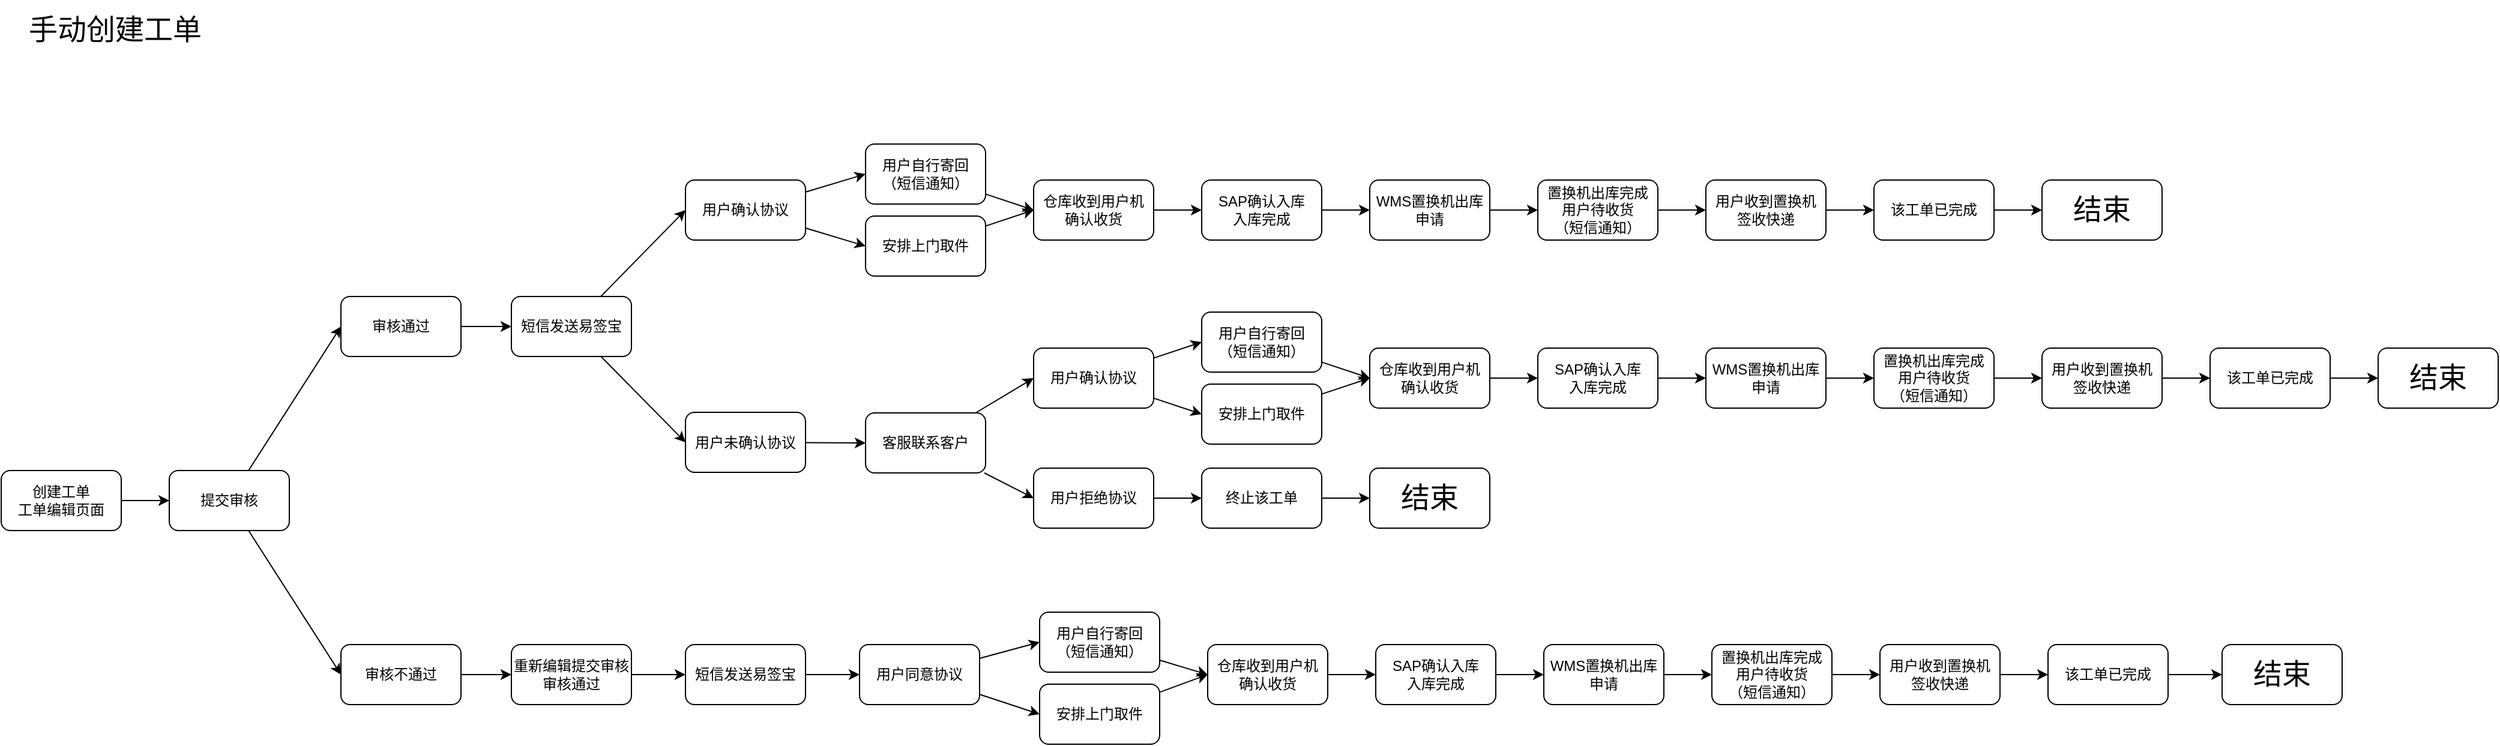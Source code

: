 <mxfile version="14.9.0" type="github"><diagram name="Page-1" id="8ce9d11a-91a2-4d17-14d8-a56ed91bf033"><mxGraphModel dx="1038" dy="547" grid="1" gridSize="10" guides="1" tooltips="1" connect="1" arrows="1" fold="1" page="1" pageScale="1" pageWidth="1169" pageHeight="827" background="none" math="0" shadow="0"><root><mxCell id="0"/><mxCell id="1" parent="0"/><mxCell id="AwNw5JYC8Uk12WGBqzZV-2" value="&lt;font style=&quot;font-size: 24px&quot;&gt;手动创建工单&lt;/font&gt;" style="text;html=1;strokeColor=none;fillColor=none;align=center;verticalAlign=middle;whiteSpace=wrap;rounded=0;" parent="1" vertex="1"><mxGeometry x="60" y="70" width="190" height="50" as="geometry"/></mxCell><mxCell id="AwNw5JYC8Uk12WGBqzZV-77" style="edgeStyle=orthogonalEdgeStyle;rounded=0;orthogonalLoop=1;jettySize=auto;html=1;entryX=0;entryY=0.5;entryDx=0;entryDy=0;" parent="1" source="AwNw5JYC8Uk12WGBqzZV-7" target="AwNw5JYC8Uk12WGBqzZV-25" edge="1"><mxGeometry relative="1" as="geometry"/></mxCell><mxCell id="AwNw5JYC8Uk12WGBqzZV-7" value="创建工单&lt;br&gt;工单编辑页面" style="rounded=1;whiteSpace=wrap;html=1;" parent="1" vertex="1"><mxGeometry x="60" y="462" width="100" height="50" as="geometry"/></mxCell><mxCell id="AwNw5JYC8Uk12WGBqzZV-78" style="rounded=0;orthogonalLoop=1;jettySize=auto;html=1;entryX=0;entryY=0.5;entryDx=0;entryDy=0;" parent="1" source="AwNw5JYC8Uk12WGBqzZV-25" target="AwNw5JYC8Uk12WGBqzZV-26" edge="1"><mxGeometry relative="1" as="geometry"/></mxCell><mxCell id="AwNw5JYC8Uk12WGBqzZV-79" style="edgeStyle=none;rounded=0;orthogonalLoop=1;jettySize=auto;html=1;entryX=0;entryY=0.5;entryDx=0;entryDy=0;" parent="1" source="AwNw5JYC8Uk12WGBqzZV-25" target="AwNw5JYC8Uk12WGBqzZV-41" edge="1"><mxGeometry relative="1" as="geometry"/></mxCell><mxCell id="AwNw5JYC8Uk12WGBqzZV-25" value="提交审核" style="rounded=1;whiteSpace=wrap;html=1;" parent="1" vertex="1"><mxGeometry x="200" y="462" width="100" height="50" as="geometry"/></mxCell><mxCell id="AwNw5JYC8Uk12WGBqzZV-80" style="edgeStyle=none;rounded=0;orthogonalLoop=1;jettySize=auto;html=1;entryX=0;entryY=0.5;entryDx=0;entryDy=0;" parent="1" source="AwNw5JYC8Uk12WGBqzZV-26" target="AwNw5JYC8Uk12WGBqzZV-28" edge="1"><mxGeometry relative="1" as="geometry"/></mxCell><mxCell id="AwNw5JYC8Uk12WGBqzZV-26" value="审核通过" style="rounded=1;whiteSpace=wrap;html=1;" parent="1" vertex="1"><mxGeometry x="343" y="317" width="100" height="50" as="geometry"/></mxCell><mxCell id="AwNw5JYC8Uk12WGBqzZV-81" style="edgeStyle=none;rounded=0;orthogonalLoop=1;jettySize=auto;html=1;entryX=0;entryY=0.5;entryDx=0;entryDy=0;" parent="1" source="AwNw5JYC8Uk12WGBqzZV-28" target="AwNw5JYC8Uk12WGBqzZV-29" edge="1"><mxGeometry relative="1" as="geometry"/></mxCell><mxCell id="AwNw5JYC8Uk12WGBqzZV-82" style="edgeStyle=none;rounded=0;orthogonalLoop=1;jettySize=auto;html=1;entryX=0;entryY=0.5;entryDx=0;entryDy=0;" parent="1" source="AwNw5JYC8Uk12WGBqzZV-28" target="AwNw5JYC8Uk12WGBqzZV-54" edge="1"><mxGeometry relative="1" as="geometry"/></mxCell><mxCell id="AwNw5JYC8Uk12WGBqzZV-28" value="短信发送易签宝" style="rounded=1;whiteSpace=wrap;html=1;" parent="1" vertex="1"><mxGeometry x="485" y="317" width="100" height="50" as="geometry"/></mxCell><mxCell id="AwNw5JYC8Uk12WGBqzZV-83" style="edgeStyle=none;rounded=0;orthogonalLoop=1;jettySize=auto;html=1;entryX=0;entryY=0.5;entryDx=0;entryDy=0;" parent="1" source="AwNw5JYC8Uk12WGBqzZV-29" target="AwNw5JYC8Uk12WGBqzZV-30" edge="1"><mxGeometry relative="1" as="geometry"/></mxCell><mxCell id="AwNw5JYC8Uk12WGBqzZV-84" style="edgeStyle=none;rounded=0;orthogonalLoop=1;jettySize=auto;html=1;entryX=0;entryY=0.5;entryDx=0;entryDy=0;" parent="1" source="AwNw5JYC8Uk12WGBqzZV-29" target="AwNw5JYC8Uk12WGBqzZV-31" edge="1"><mxGeometry relative="1" as="geometry"/></mxCell><mxCell id="AwNw5JYC8Uk12WGBqzZV-29" value="用户确认协议" style="rounded=1;whiteSpace=wrap;html=1;" parent="1" vertex="1"><mxGeometry x="630" y="220" width="100" height="50" as="geometry"/></mxCell><mxCell id="AwNw5JYC8Uk12WGBqzZV-87" style="edgeStyle=none;rounded=0;orthogonalLoop=1;jettySize=auto;html=1;entryX=0;entryY=0.5;entryDx=0;entryDy=0;" parent="1" source="AwNw5JYC8Uk12WGBqzZV-32" target="AwNw5JYC8Uk12WGBqzZV-34" edge="1"><mxGeometry relative="1" as="geometry"/></mxCell><mxCell id="AwNw5JYC8Uk12WGBqzZV-32" value="仓库收到用户机&lt;br&gt;确认收货" style="rounded=1;whiteSpace=wrap;html=1;" parent="1" vertex="1"><mxGeometry x="920" y="220" width="100" height="50" as="geometry"/></mxCell><mxCell id="AwNw5JYC8Uk12WGBqzZV-33" value="" style="group" parent="1" vertex="1" connectable="0"><mxGeometry x="780" y="190" width="100" height="110" as="geometry"/></mxCell><mxCell id="AwNw5JYC8Uk12WGBqzZV-30" value="用户自行寄回&lt;br&gt;（短信通知）" style="rounded=1;whiteSpace=wrap;html=1;" parent="AwNw5JYC8Uk12WGBqzZV-33" vertex="1"><mxGeometry width="100" height="50" as="geometry"/></mxCell><mxCell id="AwNw5JYC8Uk12WGBqzZV-31" value="安排上门取件" style="rounded=1;whiteSpace=wrap;html=1;" parent="AwNw5JYC8Uk12WGBqzZV-33" vertex="1"><mxGeometry y="60" width="100" height="50" as="geometry"/></mxCell><mxCell id="AwNw5JYC8Uk12WGBqzZV-88" style="edgeStyle=none;rounded=0;orthogonalLoop=1;jettySize=auto;html=1;entryX=0;entryY=0.5;entryDx=0;entryDy=0;" parent="1" source="AwNw5JYC8Uk12WGBqzZV-34" target="AwNw5JYC8Uk12WGBqzZV-35" edge="1"><mxGeometry relative="1" as="geometry"/></mxCell><mxCell id="AwNw5JYC8Uk12WGBqzZV-34" value="SAP确认入库&lt;br&gt;入库完成" style="rounded=1;whiteSpace=wrap;html=1;" parent="1" vertex="1"><mxGeometry x="1060" y="220" width="100" height="50" as="geometry"/></mxCell><mxCell id="AwNw5JYC8Uk12WGBqzZV-89" style="edgeStyle=none;rounded=0;orthogonalLoop=1;jettySize=auto;html=1;entryX=0;entryY=0.5;entryDx=0;entryDy=0;" parent="1" source="AwNw5JYC8Uk12WGBqzZV-35" target="AwNw5JYC8Uk12WGBqzZV-36" edge="1"><mxGeometry relative="1" as="geometry"/></mxCell><mxCell id="AwNw5JYC8Uk12WGBqzZV-35" value="WMS置换机出库申请" style="rounded=1;whiteSpace=wrap;html=1;" parent="1" vertex="1"><mxGeometry x="1200" y="220" width="100" height="50" as="geometry"/></mxCell><mxCell id="AwNw5JYC8Uk12WGBqzZV-90" style="edgeStyle=none;rounded=0;orthogonalLoop=1;jettySize=auto;html=1;entryX=0;entryY=0.5;entryDx=0;entryDy=0;" parent="1" source="AwNw5JYC8Uk12WGBqzZV-36" target="AwNw5JYC8Uk12WGBqzZV-38" edge="1"><mxGeometry relative="1" as="geometry"/></mxCell><mxCell id="AwNw5JYC8Uk12WGBqzZV-36" value="置换机出库完成&lt;br&gt;用户待收货&lt;br&gt;（短信通知）" style="rounded=1;whiteSpace=wrap;html=1;" parent="1" vertex="1"><mxGeometry x="1340" y="220" width="100" height="50" as="geometry"/></mxCell><mxCell id="AwNw5JYC8Uk12WGBqzZV-91" style="edgeStyle=none;rounded=0;orthogonalLoop=1;jettySize=auto;html=1;entryX=0;entryY=0.5;entryDx=0;entryDy=0;" parent="1" source="AwNw5JYC8Uk12WGBqzZV-38" target="AwNw5JYC8Uk12WGBqzZV-39" edge="1"><mxGeometry relative="1" as="geometry"/></mxCell><mxCell id="AwNw5JYC8Uk12WGBqzZV-38" value="用户收到置换机&lt;br&gt;签收快递" style="rounded=1;whiteSpace=wrap;html=1;" parent="1" vertex="1"><mxGeometry x="1480" y="220" width="100" height="50" as="geometry"/></mxCell><mxCell id="AwNw5JYC8Uk12WGBqzZV-92" style="edgeStyle=none;rounded=0;orthogonalLoop=1;jettySize=auto;html=1;entryX=0;entryY=0.5;entryDx=0;entryDy=0;" parent="1" source="AwNw5JYC8Uk12WGBqzZV-39" target="AwNw5JYC8Uk12WGBqzZV-66" edge="1"><mxGeometry relative="1" as="geometry"/></mxCell><mxCell id="AwNw5JYC8Uk12WGBqzZV-39" value="该工单已完成" style="rounded=1;whiteSpace=wrap;html=1;" parent="1" vertex="1"><mxGeometry x="1620" y="220" width="100" height="50" as="geometry"/></mxCell><mxCell id="AwNw5JYC8Uk12WGBqzZV-108" style="edgeStyle=none;rounded=0;orthogonalLoop=1;jettySize=auto;html=1;entryX=0;entryY=0.5;entryDx=0;entryDy=0;" parent="1" source="AwNw5JYC8Uk12WGBqzZV-41" target="AwNw5JYC8Uk12WGBqzZV-42" edge="1"><mxGeometry relative="1" as="geometry"/></mxCell><mxCell id="AwNw5JYC8Uk12WGBqzZV-41" value="审核不通过" style="rounded=1;whiteSpace=wrap;html=1;" parent="1" vertex="1"><mxGeometry x="343" y="607" width="100" height="50" as="geometry"/></mxCell><mxCell id="AwNw5JYC8Uk12WGBqzZV-109" style="edgeStyle=none;rounded=0;orthogonalLoop=1;jettySize=auto;html=1;entryX=0;entryY=0.5;entryDx=0;entryDy=0;" parent="1" source="AwNw5JYC8Uk12WGBqzZV-42" target="AwNw5JYC8Uk12WGBqzZV-43" edge="1"><mxGeometry relative="1" as="geometry"/></mxCell><mxCell id="AwNw5JYC8Uk12WGBqzZV-42" value="重新编辑提交审核&lt;br&gt;审核通过" style="rounded=1;whiteSpace=wrap;html=1;" parent="1" vertex="1"><mxGeometry x="485" y="607" width="100" height="50" as="geometry"/></mxCell><mxCell id="AwNw5JYC8Uk12WGBqzZV-110" style="edgeStyle=none;rounded=0;orthogonalLoop=1;jettySize=auto;html=1;entryX=0;entryY=0.5;entryDx=0;entryDy=0;" parent="1" source="AwNw5JYC8Uk12WGBqzZV-43" target="AwNw5JYC8Uk12WGBqzZV-44" edge="1"><mxGeometry relative="1" as="geometry"/></mxCell><mxCell id="AwNw5JYC8Uk12WGBqzZV-43" value="短信发送易签宝" style="rounded=1;whiteSpace=wrap;html=1;" parent="1" vertex="1"><mxGeometry x="630" y="607" width="100" height="50" as="geometry"/></mxCell><mxCell id="AwNw5JYC8Uk12WGBqzZV-111" style="edgeStyle=none;rounded=0;orthogonalLoop=1;jettySize=auto;html=1;entryX=0;entryY=0.5;entryDx=0;entryDy=0;" parent="1" source="AwNw5JYC8Uk12WGBqzZV-44" target="AwNw5JYC8Uk12WGBqzZV-47" edge="1"><mxGeometry relative="1" as="geometry"/></mxCell><mxCell id="AwNw5JYC8Uk12WGBqzZV-112" style="edgeStyle=none;rounded=0;orthogonalLoop=1;jettySize=auto;html=1;entryX=0;entryY=0.5;entryDx=0;entryDy=0;" parent="1" source="AwNw5JYC8Uk12WGBqzZV-44" target="AwNw5JYC8Uk12WGBqzZV-48" edge="1"><mxGeometry relative="1" as="geometry"/></mxCell><mxCell id="AwNw5JYC8Uk12WGBqzZV-44" value="用户同意协议" style="rounded=1;whiteSpace=wrap;html=1;" parent="1" vertex="1"><mxGeometry x="775" y="607" width="100" height="50" as="geometry"/></mxCell><mxCell id="AwNw5JYC8Uk12WGBqzZV-115" style="edgeStyle=none;rounded=0;orthogonalLoop=1;jettySize=auto;html=1;entryX=0;entryY=0.5;entryDx=0;entryDy=0;" parent="1" source="AwNw5JYC8Uk12WGBqzZV-45" target="AwNw5JYC8Uk12WGBqzZV-49" edge="1"><mxGeometry relative="1" as="geometry"/></mxCell><mxCell id="AwNw5JYC8Uk12WGBqzZV-45" value="仓库收到用户机&lt;br&gt;确认收货" style="rounded=1;whiteSpace=wrap;html=1;" parent="1" vertex="1"><mxGeometry x="1065" y="607" width="100" height="50" as="geometry"/></mxCell><mxCell id="AwNw5JYC8Uk12WGBqzZV-46" value="" style="group" parent="1" vertex="1" connectable="0"><mxGeometry x="925" y="580" width="100" height="110" as="geometry"/></mxCell><mxCell id="AwNw5JYC8Uk12WGBqzZV-47" value="用户自行寄回&lt;br&gt;（短信通知）" style="rounded=1;whiteSpace=wrap;html=1;" parent="AwNw5JYC8Uk12WGBqzZV-46" vertex="1"><mxGeometry width="100" height="50" as="geometry"/></mxCell><mxCell id="AwNw5JYC8Uk12WGBqzZV-48" value="安排上门取件" style="rounded=1;whiteSpace=wrap;html=1;" parent="AwNw5JYC8Uk12WGBqzZV-46" vertex="1"><mxGeometry y="60" width="100" height="50" as="geometry"/></mxCell><mxCell id="AwNw5JYC8Uk12WGBqzZV-116" style="edgeStyle=none;rounded=0;orthogonalLoop=1;jettySize=auto;html=1;" parent="1" source="AwNw5JYC8Uk12WGBqzZV-49" target="AwNw5JYC8Uk12WGBqzZV-50" edge="1"><mxGeometry relative="1" as="geometry"/></mxCell><mxCell id="AwNw5JYC8Uk12WGBqzZV-49" value="SAP确认入库&lt;br&gt;入库完成" style="rounded=1;whiteSpace=wrap;html=1;" parent="1" vertex="1"><mxGeometry x="1205" y="607" width="100" height="50" as="geometry"/></mxCell><mxCell id="AwNw5JYC8Uk12WGBqzZV-117" style="edgeStyle=none;rounded=0;orthogonalLoop=1;jettySize=auto;html=1;entryX=0;entryY=0.5;entryDx=0;entryDy=0;" parent="1" source="AwNw5JYC8Uk12WGBqzZV-50" target="AwNw5JYC8Uk12WGBqzZV-51" edge="1"><mxGeometry relative="1" as="geometry"/></mxCell><mxCell id="AwNw5JYC8Uk12WGBqzZV-50" value="WMS置换机出库申请" style="rounded=1;whiteSpace=wrap;html=1;" parent="1" vertex="1"><mxGeometry x="1345" y="607" width="100" height="50" as="geometry"/></mxCell><mxCell id="AwNw5JYC8Uk12WGBqzZV-118" style="edgeStyle=none;rounded=0;orthogonalLoop=1;jettySize=auto;html=1;entryX=0;entryY=0.5;entryDx=0;entryDy=0;" parent="1" source="AwNw5JYC8Uk12WGBqzZV-51" target="AwNw5JYC8Uk12WGBqzZV-52" edge="1"><mxGeometry relative="1" as="geometry"/></mxCell><mxCell id="AwNw5JYC8Uk12WGBqzZV-51" value="置换机出库完成&lt;br&gt;用户待收货&lt;br&gt;（短信通知）" style="rounded=1;whiteSpace=wrap;html=1;" parent="1" vertex="1"><mxGeometry x="1485" y="607" width="100" height="50" as="geometry"/></mxCell><mxCell id="AwNw5JYC8Uk12WGBqzZV-119" style="edgeStyle=none;rounded=0;orthogonalLoop=1;jettySize=auto;html=1;entryX=0;entryY=0.5;entryDx=0;entryDy=0;" parent="1" source="AwNw5JYC8Uk12WGBqzZV-52" target="AwNw5JYC8Uk12WGBqzZV-53" edge="1"><mxGeometry relative="1" as="geometry"/></mxCell><mxCell id="AwNw5JYC8Uk12WGBqzZV-52" value="用户收到置换机&lt;br&gt;签收快递" style="rounded=1;whiteSpace=wrap;html=1;" parent="1" vertex="1"><mxGeometry x="1625" y="607" width="100" height="50" as="geometry"/></mxCell><mxCell id="AwNw5JYC8Uk12WGBqzZV-121" style="edgeStyle=none;rounded=0;orthogonalLoop=1;jettySize=auto;html=1;entryX=0;entryY=0.5;entryDx=0;entryDy=0;" parent="1" source="AwNw5JYC8Uk12WGBqzZV-53" target="AwNw5JYC8Uk12WGBqzZV-120" edge="1"><mxGeometry relative="1" as="geometry"/></mxCell><mxCell id="AwNw5JYC8Uk12WGBqzZV-53" value="该工单已完成" style="rounded=1;whiteSpace=wrap;html=1;" parent="1" vertex="1"><mxGeometry x="1765" y="607" width="100" height="50" as="geometry"/></mxCell><mxCell id="AwNw5JYC8Uk12WGBqzZV-93" style="edgeStyle=none;rounded=0;orthogonalLoop=1;jettySize=auto;html=1;entryX=0;entryY=0.5;entryDx=0;entryDy=0;" parent="1" source="AwNw5JYC8Uk12WGBqzZV-54" target="AwNw5JYC8Uk12WGBqzZV-55" edge="1"><mxGeometry relative="1" as="geometry"/></mxCell><mxCell id="AwNw5JYC8Uk12WGBqzZV-54" value="用户未确认协议" style="rounded=1;whiteSpace=wrap;html=1;" parent="1" vertex="1"><mxGeometry x="630" y="413.5" width="100" height="50" as="geometry"/></mxCell><mxCell id="AwNw5JYC8Uk12WGBqzZV-94" style="edgeStyle=none;rounded=0;orthogonalLoop=1;jettySize=auto;html=1;entryX=0;entryY=0.5;entryDx=0;entryDy=0;" parent="1" source="AwNw5JYC8Uk12WGBqzZV-55" target="AwNw5JYC8Uk12WGBqzZV-59" edge="1"><mxGeometry relative="1" as="geometry"/></mxCell><mxCell id="AwNw5JYC8Uk12WGBqzZV-95" style="edgeStyle=none;rounded=0;orthogonalLoop=1;jettySize=auto;html=1;entryX=0;entryY=0.5;entryDx=0;entryDy=0;" parent="1" source="AwNw5JYC8Uk12WGBqzZV-55" target="AwNw5JYC8Uk12WGBqzZV-60" edge="1"><mxGeometry relative="1" as="geometry"/></mxCell><mxCell id="AwNw5JYC8Uk12WGBqzZV-55" value="客服联系客户" style="rounded=1;whiteSpace=wrap;html=1;" parent="1" vertex="1"><mxGeometry x="780" y="414" width="100" height="50" as="geometry"/></mxCell><mxCell id="AwNw5JYC8Uk12WGBqzZV-107" style="edgeStyle=none;rounded=0;orthogonalLoop=1;jettySize=auto;html=1;entryX=0;entryY=0.5;entryDx=0;entryDy=0;" parent="1" source="AwNw5JYC8Uk12WGBqzZV-64" target="AwNw5JYC8Uk12WGBqzZV-65" edge="1"><mxGeometry relative="1" as="geometry"/></mxCell><mxCell id="AwNw5JYC8Uk12WGBqzZV-64" value="终止该工单" style="rounded=1;whiteSpace=wrap;html=1;" parent="1" vertex="1"><mxGeometry x="1060" y="460" width="100" height="50" as="geometry"/></mxCell><mxCell id="AwNw5JYC8Uk12WGBqzZV-65" value="&lt;font style=&quot;font-size: 24px&quot;&gt;结束&lt;/font&gt;" style="rounded=1;whiteSpace=wrap;html=1;" parent="1" vertex="1"><mxGeometry x="1200" y="460" width="100" height="50" as="geometry"/></mxCell><mxCell id="AwNw5JYC8Uk12WGBqzZV-66" value="&lt;font style=&quot;font-size: 24px&quot;&gt;结束&lt;/font&gt;" style="rounded=1;whiteSpace=wrap;html=1;" parent="1" vertex="1"><mxGeometry x="1760" y="220" width="100" height="50" as="geometry"/></mxCell><mxCell id="AwNw5JYC8Uk12WGBqzZV-96" style="edgeStyle=none;rounded=0;orthogonalLoop=1;jettySize=auto;html=1;entryX=0;entryY=0.5;entryDx=0;entryDy=0;" parent="1" source="AwNw5JYC8Uk12WGBqzZV-59" target="AwNw5JYC8Uk12WGBqzZV-69" edge="1"><mxGeometry relative="1" as="geometry"/></mxCell><mxCell id="AwNw5JYC8Uk12WGBqzZV-97" style="edgeStyle=none;rounded=0;orthogonalLoop=1;jettySize=auto;html=1;entryX=0;entryY=0.5;entryDx=0;entryDy=0;" parent="1" source="AwNw5JYC8Uk12WGBqzZV-59" target="AwNw5JYC8Uk12WGBqzZV-70" edge="1"><mxGeometry relative="1" as="geometry"/></mxCell><mxCell id="AwNw5JYC8Uk12WGBqzZV-59" value="用户确认协议" style="rounded=1;whiteSpace=wrap;html=1;" parent="1" vertex="1"><mxGeometry x="920" y="360" width="100" height="50" as="geometry"/></mxCell><mxCell id="AwNw5JYC8Uk12WGBqzZV-106" style="edgeStyle=none;rounded=0;orthogonalLoop=1;jettySize=auto;html=1;entryX=0;entryY=0.5;entryDx=0;entryDy=0;" parent="1" source="AwNw5JYC8Uk12WGBqzZV-60" target="AwNw5JYC8Uk12WGBqzZV-64" edge="1"><mxGeometry relative="1" as="geometry"/></mxCell><mxCell id="AwNw5JYC8Uk12WGBqzZV-60" value="用户拒绝协议" style="rounded=1;whiteSpace=wrap;html=1;" parent="1" vertex="1"><mxGeometry x="920" y="460" width="100" height="50" as="geometry"/></mxCell><mxCell id="AwNw5JYC8Uk12WGBqzZV-100" style="edgeStyle=none;rounded=0;orthogonalLoop=1;jettySize=auto;html=1;entryX=0;entryY=0.5;entryDx=0;entryDy=0;" parent="1" source="AwNw5JYC8Uk12WGBqzZV-67" target="AwNw5JYC8Uk12WGBqzZV-71" edge="1"><mxGeometry relative="1" as="geometry"/></mxCell><mxCell id="AwNw5JYC8Uk12WGBqzZV-67" value="仓库收到用户机&lt;br&gt;确认收货" style="rounded=1;whiteSpace=wrap;html=1;" parent="1" vertex="1"><mxGeometry x="1200" y="360" width="100" height="50" as="geometry"/></mxCell><mxCell id="AwNw5JYC8Uk12WGBqzZV-68" value="" style="group" parent="1" vertex="1" connectable="0"><mxGeometry x="1060" y="330" width="100" height="110" as="geometry"/></mxCell><mxCell id="AwNw5JYC8Uk12WGBqzZV-69" value="用户自行寄回&lt;br&gt;（短信通知）" style="rounded=1;whiteSpace=wrap;html=1;" parent="AwNw5JYC8Uk12WGBqzZV-68" vertex="1"><mxGeometry width="100" height="50" as="geometry"/></mxCell><mxCell id="AwNw5JYC8Uk12WGBqzZV-70" value="安排上门取件" style="rounded=1;whiteSpace=wrap;html=1;" parent="AwNw5JYC8Uk12WGBqzZV-68" vertex="1"><mxGeometry y="60" width="100" height="50" as="geometry"/></mxCell><mxCell id="AwNw5JYC8Uk12WGBqzZV-101" style="edgeStyle=none;rounded=0;orthogonalLoop=1;jettySize=auto;html=1;entryX=0;entryY=0.5;entryDx=0;entryDy=0;" parent="1" source="AwNw5JYC8Uk12WGBqzZV-71" target="AwNw5JYC8Uk12WGBqzZV-72" edge="1"><mxGeometry relative="1" as="geometry"/></mxCell><mxCell id="AwNw5JYC8Uk12WGBqzZV-71" value="SAP确认入库&lt;br&gt;入库完成" style="rounded=1;whiteSpace=wrap;html=1;" parent="1" vertex="1"><mxGeometry x="1340" y="360" width="100" height="50" as="geometry"/></mxCell><mxCell id="AwNw5JYC8Uk12WGBqzZV-102" style="edgeStyle=none;rounded=0;orthogonalLoop=1;jettySize=auto;html=1;entryX=0;entryY=0.5;entryDx=0;entryDy=0;" parent="1" source="AwNw5JYC8Uk12WGBqzZV-72" target="AwNw5JYC8Uk12WGBqzZV-73" edge="1"><mxGeometry relative="1" as="geometry"/></mxCell><mxCell id="AwNw5JYC8Uk12WGBqzZV-72" value="WMS置换机出库申请" style="rounded=1;whiteSpace=wrap;html=1;" parent="1" vertex="1"><mxGeometry x="1480" y="360" width="100" height="50" as="geometry"/></mxCell><mxCell id="AwNw5JYC8Uk12WGBqzZV-103" style="edgeStyle=none;rounded=0;orthogonalLoop=1;jettySize=auto;html=1;entryX=0;entryY=0.5;entryDx=0;entryDy=0;" parent="1" source="AwNw5JYC8Uk12WGBqzZV-73" target="AwNw5JYC8Uk12WGBqzZV-74" edge="1"><mxGeometry relative="1" as="geometry"/></mxCell><mxCell id="AwNw5JYC8Uk12WGBqzZV-73" value="置换机出库完成&lt;br&gt;用户待收货&lt;br&gt;（短信通知）" style="rounded=1;whiteSpace=wrap;html=1;" parent="1" vertex="1"><mxGeometry x="1620" y="360" width="100" height="50" as="geometry"/></mxCell><mxCell id="AwNw5JYC8Uk12WGBqzZV-104" style="edgeStyle=none;rounded=0;orthogonalLoop=1;jettySize=auto;html=1;entryX=0;entryY=0.5;entryDx=0;entryDy=0;" parent="1" source="AwNw5JYC8Uk12WGBqzZV-74" target="AwNw5JYC8Uk12WGBqzZV-75" edge="1"><mxGeometry relative="1" as="geometry"/></mxCell><mxCell id="AwNw5JYC8Uk12WGBqzZV-74" value="用户收到置换机&lt;br&gt;签收快递" style="rounded=1;whiteSpace=wrap;html=1;" parent="1" vertex="1"><mxGeometry x="1760" y="360" width="100" height="50" as="geometry"/></mxCell><mxCell id="AwNw5JYC8Uk12WGBqzZV-105" style="edgeStyle=none;rounded=0;orthogonalLoop=1;jettySize=auto;html=1;entryX=0;entryY=0.5;entryDx=0;entryDy=0;" parent="1" source="AwNw5JYC8Uk12WGBqzZV-75" target="AwNw5JYC8Uk12WGBqzZV-76" edge="1"><mxGeometry relative="1" as="geometry"/></mxCell><mxCell id="AwNw5JYC8Uk12WGBqzZV-75" value="该工单已完成" style="rounded=1;whiteSpace=wrap;html=1;" parent="1" vertex="1"><mxGeometry x="1900" y="360" width="100" height="50" as="geometry"/></mxCell><mxCell id="AwNw5JYC8Uk12WGBqzZV-76" value="&lt;font style=&quot;font-size: 24px&quot;&gt;结束&lt;/font&gt;" style="rounded=1;whiteSpace=wrap;html=1;" parent="1" vertex="1"><mxGeometry x="2040" y="360" width="100" height="50" as="geometry"/></mxCell><mxCell id="AwNw5JYC8Uk12WGBqzZV-85" style="edgeStyle=none;rounded=0;orthogonalLoop=1;jettySize=auto;html=1;entryX=0;entryY=0.5;entryDx=0;entryDy=0;" parent="1" source="AwNw5JYC8Uk12WGBqzZV-30" target="AwNw5JYC8Uk12WGBqzZV-32" edge="1"><mxGeometry relative="1" as="geometry"/></mxCell><mxCell id="AwNw5JYC8Uk12WGBqzZV-86" style="edgeStyle=none;rounded=0;orthogonalLoop=1;jettySize=auto;html=1;entryX=0;entryY=0.5;entryDx=0;entryDy=0;" parent="1" source="AwNw5JYC8Uk12WGBqzZV-31" target="AwNw5JYC8Uk12WGBqzZV-32" edge="1"><mxGeometry relative="1" as="geometry"/></mxCell><mxCell id="AwNw5JYC8Uk12WGBqzZV-98" style="edgeStyle=none;rounded=0;orthogonalLoop=1;jettySize=auto;html=1;entryX=0;entryY=0.5;entryDx=0;entryDy=0;" parent="1" source="AwNw5JYC8Uk12WGBqzZV-69" target="AwNw5JYC8Uk12WGBqzZV-67" edge="1"><mxGeometry relative="1" as="geometry"/></mxCell><mxCell id="AwNw5JYC8Uk12WGBqzZV-99" style="edgeStyle=none;rounded=0;orthogonalLoop=1;jettySize=auto;html=1;entryX=0;entryY=0.5;entryDx=0;entryDy=0;" parent="1" source="AwNw5JYC8Uk12WGBqzZV-70" target="AwNw5JYC8Uk12WGBqzZV-67" edge="1"><mxGeometry relative="1" as="geometry"/></mxCell><mxCell id="AwNw5JYC8Uk12WGBqzZV-113" style="edgeStyle=none;rounded=0;orthogonalLoop=1;jettySize=auto;html=1;entryX=0;entryY=0.5;entryDx=0;entryDy=0;" parent="1" source="AwNw5JYC8Uk12WGBqzZV-47" target="AwNw5JYC8Uk12WGBqzZV-45" edge="1"><mxGeometry relative="1" as="geometry"/></mxCell><mxCell id="AwNw5JYC8Uk12WGBqzZV-114" style="edgeStyle=none;rounded=0;orthogonalLoop=1;jettySize=auto;html=1;entryX=0;entryY=0.5;entryDx=0;entryDy=0;" parent="1" source="AwNw5JYC8Uk12WGBqzZV-48" target="AwNw5JYC8Uk12WGBqzZV-45" edge="1"><mxGeometry relative="1" as="geometry"><mxPoint x="1070" y="680" as="targetPoint"/></mxGeometry></mxCell><mxCell id="AwNw5JYC8Uk12WGBqzZV-120" value="&lt;font style=&quot;font-size: 24px&quot;&gt;结束&lt;/font&gt;" style="rounded=1;whiteSpace=wrap;html=1;" parent="1" vertex="1"><mxGeometry x="1910" y="607" width="100" height="50" as="geometry"/></mxCell></root></mxGraphModel></diagram></mxfile>